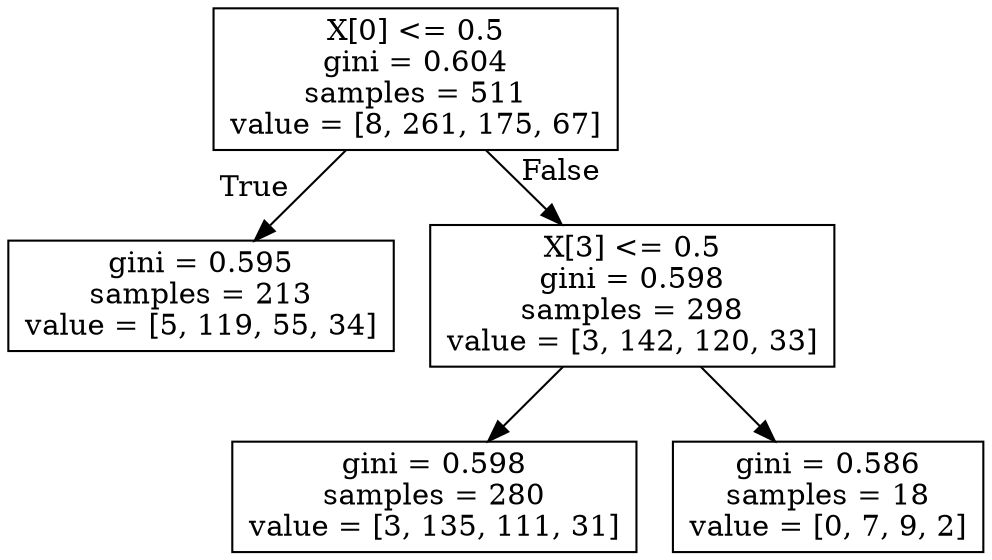 digraph Tree {
node [shape=box] ;
0 [label="X[0] <= 0.5\ngini = 0.604\nsamples = 511\nvalue = [8, 261, 175, 67]"] ;
1 [label="gini = 0.595\nsamples = 213\nvalue = [5, 119, 55, 34]"] ;
0 -> 1 [labeldistance=2.5, labelangle=45, headlabel="True"] ;
2 [label="X[3] <= 0.5\ngini = 0.598\nsamples = 298\nvalue = [3, 142, 120, 33]"] ;
0 -> 2 [labeldistance=2.5, labelangle=-45, headlabel="False"] ;
3 [label="gini = 0.598\nsamples = 280\nvalue = [3, 135, 111, 31]"] ;
2 -> 3 ;
4 [label="gini = 0.586\nsamples = 18\nvalue = [0, 7, 9, 2]"] ;
2 -> 4 ;
}